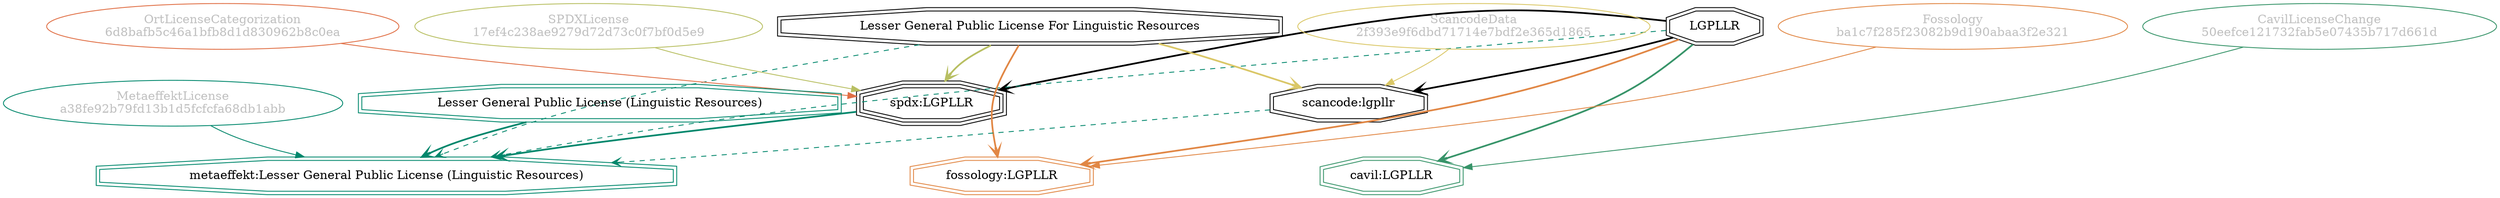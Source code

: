 strict digraph {
    node [shape=box];
    graph [splines=curved];
    2522 [label="SPDXLicense\n17ef4c238ae9279d72d73c0f7bf0d5e9"
         ,fontcolor=gray
         ,color="#b8bf62"
         ,fillcolor="beige;1"
         ,shape=ellipse];
    2523 [label="spdx:LGPLLR"
         ,shape=tripleoctagon];
    2524 [label=LGPLLR
         ,shape=doubleoctagon];
    2525 [label="Lesser General Public License For Linguistic Resources"
         ,shape=doubleoctagon];
    18476 [label="ScancodeData\n2f393e9f6dbd71714e7bdf2e365d1865"
          ,fontcolor=gray
          ,color="#dac767"
          ,fillcolor="beige;1"
          ,shape=ellipse];
    18477 [label="scancode:lgpllr"
          ,shape=doubleoctagon];
    27844 [label="Fossology\nba1c7f285f23082b9d190abaa3f2e321"
          ,fontcolor=gray
          ,color="#e18745"
          ,fillcolor="beige;1"
          ,shape=ellipse];
    27845 [label="fossology:LGPLLR"
          ,color="#e18745"
          ,shape=doubleoctagon];
    28788 [label="OrtLicenseCategorization\n6d8bafb5c46a1bfb8d1d830962b8c0ea"
          ,fontcolor=gray
          ,color="#e06f45"
          ,fillcolor="beige;1"
          ,shape=ellipse];
    37086 [label="CavilLicenseChange\n50eefce121732fab5e07435b717d661d"
          ,fontcolor=gray
          ,color="#379469"
          ,fillcolor="beige;1"
          ,shape=ellipse];
    37087 [label="cavil:LGPLLR"
          ,color="#379469"
          ,shape=doubleoctagon];
    44574 [label="MetaeffektLicense\na38fe92b79fd13b1d5fcfcfa68db1abb"
          ,fontcolor=gray
          ,color="#00876c"
          ,fillcolor="beige;1"
          ,shape=ellipse];
    44575 [label="metaeffekt:Lesser General Public License (Linguistic Resources)"
          ,color="#00876c"
          ,shape=doubleoctagon];
    44576 [label="Lesser General Public License (Linguistic Resources)"
          ,color="#00876c"
          ,shape=doubleoctagon];
    2522 -> 2523 [weight=0.5
                 ,color="#b8bf62"];
    2523 -> 44575 [style=bold
                  ,arrowhead=vee
                  ,weight=0.7
                  ,color="#00876c"];
    2524 -> 2523 [style=bold
                 ,arrowhead=vee
                 ,weight=0.7];
    2524 -> 18477 [style=bold
                  ,arrowhead=vee
                  ,weight=0.7];
    2524 -> 27845 [style=bold
                  ,arrowhead=vee
                  ,weight=0.7
                  ,color="#e18745"];
    2524 -> 37087 [style=bold
                  ,arrowhead=vee
                  ,weight=0.7
                  ,color="#379469"];
    2524 -> 37087 [style=bold
                  ,arrowhead=vee
                  ,weight=0.7
                  ,color="#379469"];
    2524 -> 44575 [style=dashed
                  ,arrowhead=vee
                  ,weight=0.5
                  ,color="#00876c"];
    2525 -> 2523 [style=bold
                 ,arrowhead=vee
                 ,weight=0.7
                 ,color="#b8bf62"];
    2525 -> 18477 [style=bold
                  ,arrowhead=vee
                  ,weight=0.7
                  ,color="#dac767"];
    2525 -> 27845 [style=bold
                  ,arrowhead=vee
                  ,weight=0.7
                  ,color="#e18745"];
    2525 -> 44575 [style=dashed
                  ,arrowhead=vee
                  ,weight=0.5
                  ,color="#00876c"];
    18476 -> 18477 [weight=0.5
                   ,color="#dac767"];
    18477 -> 44575 [style=dashed
                   ,arrowhead=vee
                   ,weight=0.5
                   ,color="#00876c"];
    27844 -> 27845 [weight=0.5
                   ,color="#e18745"];
    28788 -> 2523 [weight=0.5
                  ,color="#e06f45"];
    37086 -> 37087 [weight=0.5
                   ,color="#379469"];
    44574 -> 44575 [weight=0.5
                   ,color="#00876c"];
    44576 -> 44575 [style=bold
                   ,arrowhead=vee
                   ,weight=0.7
                   ,color="#00876c"];
}
